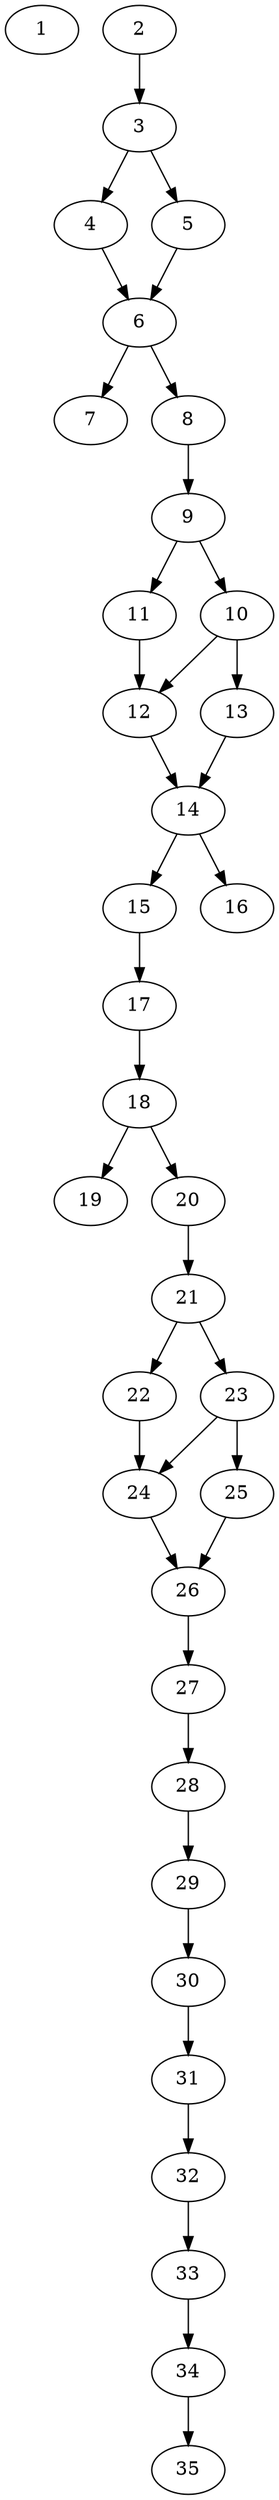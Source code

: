 // DAG automatically generated by daggen at Thu Oct  3 14:05:38 2019
// ./daggen --dot -n 35 --ccr 0.3 --fat 0.3 --regular 0.9 --density 0.6 --mindata 5242880 --maxdata 52428800 
digraph G {
  1 [size="141335893", alpha="0.03", expect_size="42400768"] 
  2 [size="137867947", alpha="0.01", expect_size="41360384"] 
  2 -> 3 [size ="41360384"]
  3 [size="172093440", alpha="0.09", expect_size="51628032"] 
  3 -> 4 [size ="51628032"]
  3 -> 5 [size ="51628032"]
  4 [size="123518293", alpha="0.20", expect_size="37055488"] 
  4 -> 6 [size ="37055488"]
  5 [size="85643947", alpha="0.10", expect_size="25693184"] 
  5 -> 6 [size ="25693184"]
  6 [size="154839040", alpha="0.03", expect_size="46451712"] 
  6 -> 7 [size ="46451712"]
  6 -> 8 [size ="46451712"]
  7 [size="74345813", alpha="0.19", expect_size="22303744"] 
  8 [size="74878293", alpha="0.02", expect_size="22463488"] 
  8 -> 9 [size ="22463488"]
  9 [size="80046080", alpha="0.10", expect_size="24013824"] 
  9 -> 10 [size ="24013824"]
  9 -> 11 [size ="24013824"]
  10 [size="87828480", alpha="0.11", expect_size="26348544"] 
  10 -> 12 [size ="26348544"]
  10 -> 13 [size ="26348544"]
  11 [size="68406613", alpha="0.17", expect_size="20521984"] 
  11 -> 12 [size ="20521984"]
  12 [size="93928107", alpha="0.14", expect_size="28178432"] 
  12 -> 14 [size ="28178432"]
  13 [size="100761600", alpha="0.04", expect_size="30228480"] 
  13 -> 14 [size ="30228480"]
  14 [size="168294400", alpha="0.03", expect_size="50488320"] 
  14 -> 15 [size ="50488320"]
  14 -> 16 [size ="50488320"]
  15 [size="164966400", alpha="0.09", expect_size="49489920"] 
  15 -> 17 [size ="49489920"]
  16 [size="87722667", alpha="0.05", expect_size="26316800"] 
  17 [size="113575253", alpha="0.14", expect_size="34072576"] 
  17 -> 18 [size ="34072576"]
  18 [size="105755307", alpha="0.06", expect_size="31726592"] 
  18 -> 19 [size ="31726592"]
  18 -> 20 [size ="31726592"]
  19 [size="118425600", alpha="0.19", expect_size="35527680"] 
  20 [size="42956800", alpha="0.16", expect_size="12887040"] 
  20 -> 21 [size ="12887040"]
  21 [size="131136853", alpha="0.10", expect_size="39341056"] 
  21 -> 22 [size ="39341056"]
  21 -> 23 [size ="39341056"]
  22 [size="105847467", alpha="0.19", expect_size="31754240"] 
  22 -> 24 [size ="31754240"]
  23 [size="55596373", alpha="0.07", expect_size="16678912"] 
  23 -> 24 [size ="16678912"]
  23 -> 25 [size ="16678912"]
  24 [size="87739733", alpha="0.09", expect_size="26321920"] 
  24 -> 26 [size ="26321920"]
  25 [size="109042347", alpha="0.19", expect_size="32712704"] 
  25 -> 26 [size ="32712704"]
  26 [size="24060587", alpha="0.08", expect_size="7218176"] 
  26 -> 27 [size ="7218176"]
  27 [size="64996693", alpha="0.03", expect_size="19499008"] 
  27 -> 28 [size ="19499008"]
  28 [size="20903253", alpha="0.05", expect_size="6270976"] 
  28 -> 29 [size ="6270976"]
  29 [size="66597547", alpha="0.16", expect_size="19979264"] 
  29 -> 30 [size ="19979264"]
  30 [size="56627200", alpha="0.15", expect_size="16988160"] 
  30 -> 31 [size ="16988160"]
  31 [size="28487680", alpha="0.01", expect_size="8546304"] 
  31 -> 32 [size ="8546304"]
  32 [size="106045440", alpha="0.17", expect_size="31813632"] 
  32 -> 33 [size ="31813632"]
  33 [size="95119360", alpha="0.03", expect_size="28535808"] 
  33 -> 34 [size ="28535808"]
  34 [size="150330027", alpha="0.09", expect_size="45099008"] 
  34 -> 35 [size ="45099008"]
  35 [size="63150080", alpha="0.13", expect_size="18945024"] 
}
